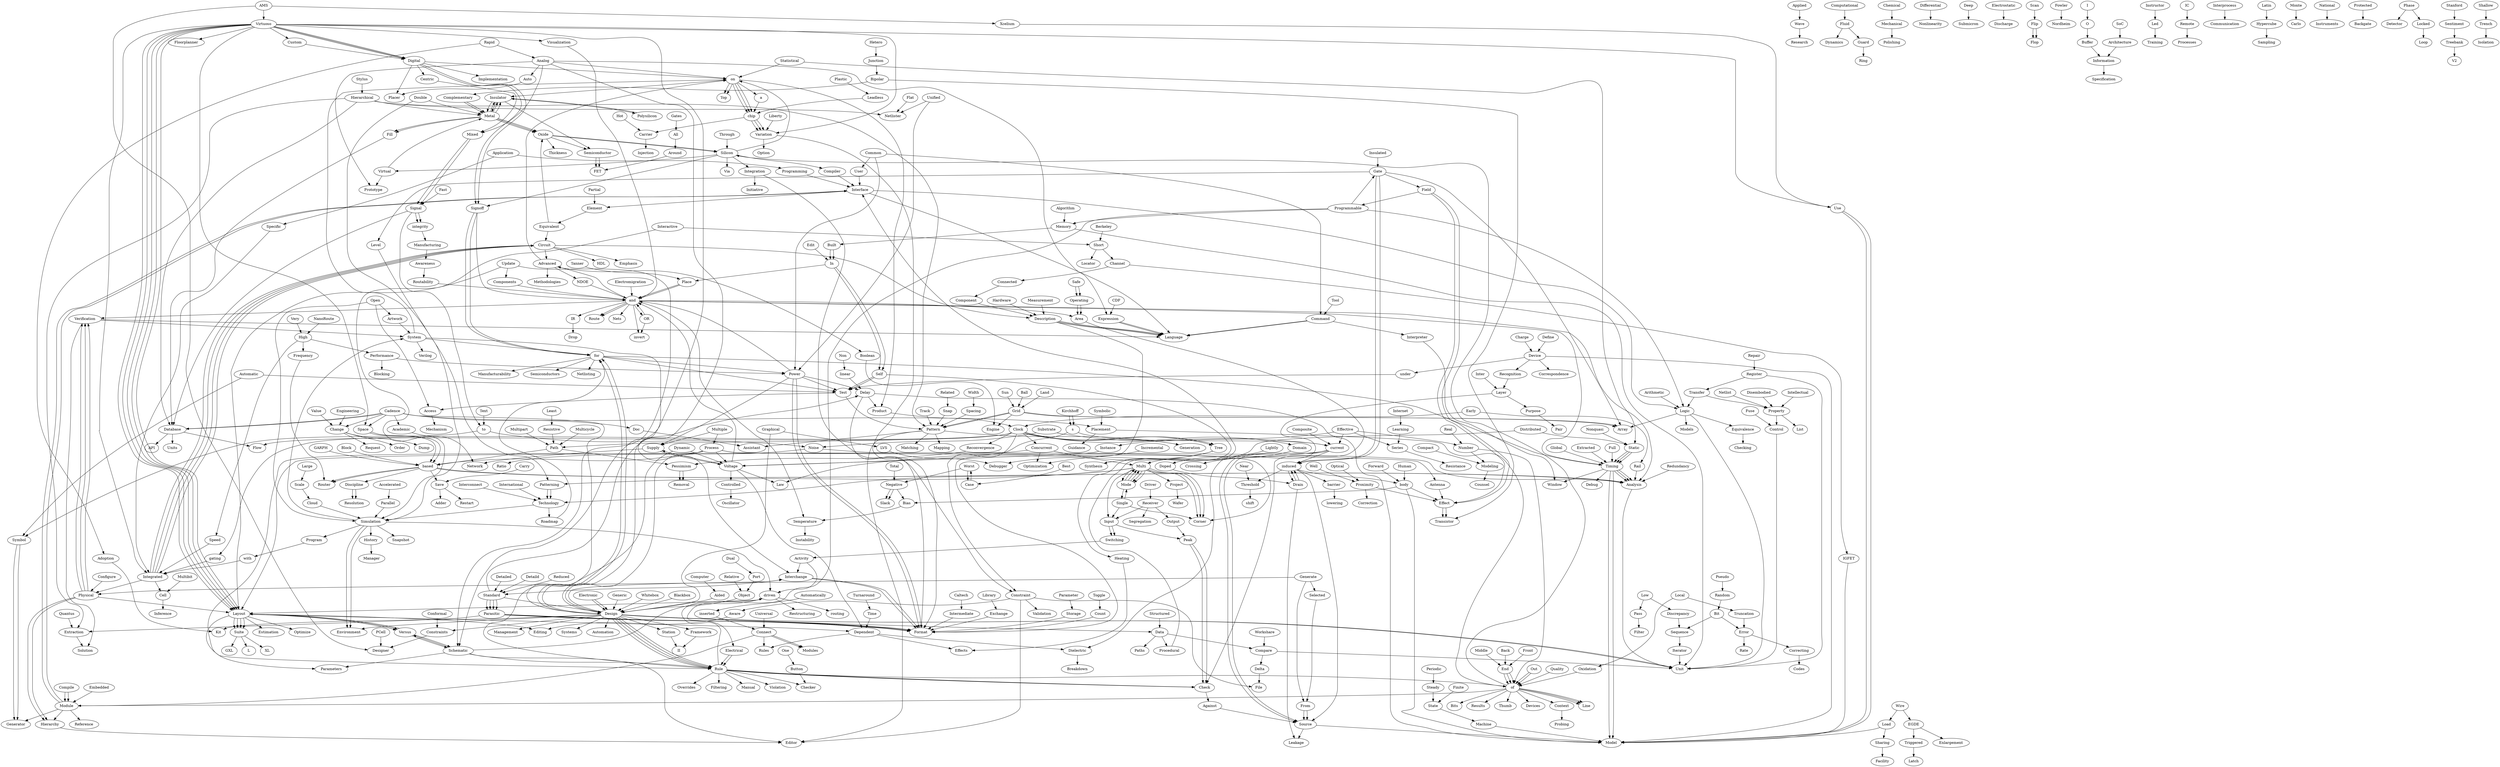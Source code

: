 digraph test {
	ratio="fill";
	ANALOG [label="Analog"];
	AUTO [label="Auto"];
	PLACER [label="Placer"];
	ADVANCED [label="Advanced"];
	BOOLEAN [label="Boolean"];
	ENGINE [label="Engine"];
	ACTIVITY [label="Activity"];
	DRIVEN [label="driven"];
	RESTRUCTURING [label="Restructuring"];
	ON [label="on"];
	CHIP [label="chip"];
	VARIATION [label="Variation"];
	DESIGN [label="Design"];
	ENVIRONMENT [label="Environment"];
	EXPRESSION [label="Expression"];
	LANGUAGE [label="Language"];
	AUTOMATICALLY [label="Automatically"];
	INSERTED [label="inserted"];
	CONNECT [label="Connect"];
	MODULE [label="Module"];
	ALGORITHM [label="Algorithm"];
	MEMORY [label="Memory"];
	UNIT [label="Unit"];
	MIXED [label="Mixed"];
	SIGNAL [label="Signal"];
	AMS [label="AMS"];
	DESIGNER [label="Designer"];
	TOP [label="Top"];
	AND [label="and"];
	OR [label="OR"];
	INVERT [label="invert"];
	ACCELERATED [label="Accelerated"];
	PARALLEL [label="Parallel"];
	SIMULATION [label="Simulation"];
	AUTOMATIC [label="Automatic"];
	TEST [label="Test"];
	PATTERN [label="Pattern"];
	GENERATION [label="Generation"];
	VIRTUOSO [label="Virtuoso"];
	USE [label="Use"];
	MODEL [label="Model"];
	APPLIED [label="Applied"];
	WAVE [label="Wave"];
	RESEARCH [label="Research"];
	XCELIUM [label="Xcelium"];
	APPLICATION [label="Application"];
	PROGRAMMING [label="Programming"];
	INTERFACE [label="Interface"];
	ARITHMETIC [label="Arithmetic"];
	LOGIC [label="Logic"];
	SPECIFIC [label="Specific"];
	INTEGRATED [label="Integrated"];
	CIRCUIT [label="Circuit"];
	SYMBOL [label="Symbol"];
	GENERATOR [label="Generator"];
	BEST [label="Best"];
	CASE [label="Case"];
	WORST [label="Worst"];
	BLOCK [label="Block"];
	BASED [label="based"];
	DISCIPLINE [label="Discipline"];
	RESOLUTION [label="Resolution"];
	BLACKBOX [label="Blackbox"];
	BACK [label="Back"];
	END [label="End"];
	OF [label="of"];
	LINE [label="Line"];
	BIT [label="Bit"];
	ERROR [label="Error"];
	RATE [label="Rate"];
	BALL [label="Ball"];
	GRID [label="Grid"];
	ARRAY [label="Array"];
	BIPOLAR [label="Bipolar"];
	COMPLEMENTARY [label="Complementary"];
	METAL [label="Metal"];
	OXIDE [label="Oxide"];
	SILICON [label="Silicon"];
	BERKELEY [label="Berkeley"];
	SHORT [label="Short"];
	CHANNEL [label="Channel"];
	IGFET [label="IGFET"];
	BUILT [label="Built"];
	IN [label="In"];
	SELF [label="Self"];
	COMPUTER [label="Computer"];
	AIDED [label="Aided"];
	CONSTRAINT [label="Constraint"];
	AWARE [label="Aware"];
	EDITING [label="Editing"];
	CADENCE [label="Cadence"];
	ACADEMIC [label="Academic"];
	NETWORK [label="Network"];
	CHECK [label="Check"];
	AGAINST [label="Against"];
	SOURCE [label="Source"];
	CONNECTED [label="Connected"];
	COMPONENT [label="Component"];
	CONFORMAL [label="Conformal"];
	CONSTRAINTS [label="Constraints"];
	CLOCK [label="Clock"];
	FILE [label="File"];
	COMMON [label="Common"];
	COMMAND [label="Command"];
	CONCURRENT [label="Concurrent"];
	OPTIMIZATION [label="Optimization"];
	CHANGE [label="Change"];
	REQUEST [label="Request"];
	COMPOSITE [label="Composite"];
	CURRENT [label="current"];
	DOC [label="Doc"];
	ASSISTANT [label="Assistant"];
	DOMAIN [label="Domain"];
	CROSSING [label="Crossing"];
	DESCRIPTION [label="Description"];
	FORMAT [label="Format"];
	CHARGE [label="Charge"];
	DEVICE [label="Device"];
	DATABASE [label="Database"];
	API [label="API"];
	SYSTEMS [label="Systems"];
	CALTECH [label="Caltech"];
	INTERMEDIATE [label="Intermediate"];
	CDF [label="CDF"];
	COMPUTATIONAL [label="Computational"];
	FLUID [label="Fluid"];
	DYNAMICS [label="Dynamics"];
	GATING [label="gating"];
	CELL [label="Cell"];
	INTERPRETER [label="Interpreter"];
	WINDOW [label="Window"];
	COMPILE [label="Compile"];
	MULTI [label="Multi"];
	MODE [label="Mode"];
	CORNER [label="Corner"];
	CHEMICAL [label="Chemical"];
	MECHANICAL [label="Mechanical"];
	POLISHING [label="Polishing"];
	POWER [label="Power"];
	LAYOUT [label="Layout"];
	COMPACT [label="Compact"];
	MODELING [label="Modeling"];
	COUNSEL [label="Counsel"];
	PLACEMENT [label="Placement"];
	GUIDANCE [label="Guidance"];
	CONFIGURE [label="Configure"];
	PHYSICAL [label="Physical"];
	HIERARCHY [label="Hierarchy"];
	PATH [label="Path"];
	PESSIMISM [label="Pessimism"];
	REMOVAL [label="Removal"];
	MODULES [label="Modules"];
	RULES [label="Rules"];
	RECONVERGENCE [label="Reconvergence"];
	CARRY [label="Carry"];
	SAVE [label="Save"];
	ADDER [label="Adder"];
	SPACE [label="Space"];
	ROUTER [label="Router"];
	TREE [label="Tree"];
	DEBUGGER [label="Debugger"];
	SYNTHESIS [label="Synthesis"];
	VALIDATION [label="Validation"];
	USER [label="User"];
	UNITS [label="Units"];
	DATA [label="Data"];
	COMPARE [label="Compare"];
	DEFINE [label="Define"];
	CORRESPONDENCE [label="Correspondence"];
	PROCEDURAL [label="Procedural"];
	FRAMEWORK [label="Framework"];
	II [label="II"];
	FOR [label="for"];
	MANUFACTURABILITY [label="Manufacturability"];
	DETAILED [label="Detailed"];
	STANDARD [label="Standard"];
	PARASITIC [label="Parasitic"];
	DRAIN [label="Drain"];
	INDUCED [label="induced"];
	BARRIER [label="barrier"];
	LOWERING [label="lowering"];
	THRESHOLD [label="Threshold"];
	SHIFT [label="shift"];
	DIFFERENTIAL [label="Differential"];
	NONLINEARITY [label="Nonlinearity"];
	DISTRIBUTED [label="Distributed"];
	DOUBLE [label="Double"];
	INSULATOR [label="Insulator"];
	DIGITAL [label="Digital"];
	CENTRIC [label="Centric"];
	DUAL [label="Dual"];
	PORT [label="Port"];
	OBJECT [label="Object"];
	DISEMBODIED [label="Disembodied"];
	PROPERTY [label="Property"];
	LIST [label="List"];
	DRIVER [label="Driver"];
	RECEIVER [label="Receiver"];
	SEGREGATION [label="Segregation"];
	PATTERNING [label="Patterning"];
	TECHNOLOGY [label="Technology"];
	RULE [label="Rule"];
	DYNAMIC [label="Dynamic"];
	FILTERING [label="Filtering"];
	RECOGNITION [label="Recognition"];
	LAYER [label="Layer"];
	MANUAL [label="Manual"];
	VIOLATION [label="Violation"];
	DETAILD [label="Detaild"];
	DEEP [label="Deep"];
	SUBMICRON [label="Submicron"];
	STATIC [label="Static"];
	TIMING [label="Timing"];
	ANALYSIS [label="Analysis"];
	UNDER [label="under"];
	VOLTAGE [label="Voltage"];
	SUPPLY [label="Supply"];
	CORRECTING [label="Correcting"];
	CODES [label="Codes"];
	EARLY [label="Early"];
	FLOW [label="Flow"];
	ENGINEERING [label="Engineering"];
	ORDER [label="Order"];
	EFFECTIVE [label="Effective"];
	ELECTRONIC [label="Electronic"];
	AUTOMATION [label="Automation"];
	INTERCHANGE [label="Interchange"];
	ELECTROMIGRATION [label="Electromigration"];
	EMBEDDED [label="Embedded"];
	EDIT [label="Edit"];
	PLACE [label="Place"];
	INSTANCE [label="Instance"];
	IR [label="IR"];
	DROP [label="Drop"];
	NUMBER [label="Number"];
	BITS [label="Bits"];
	EQUIVALENT [label="Equivalent"];
	THICKNESS [label="Thickness"];
	RAIL [label="Rail"];
	ELECTRICAL [label="Electrical"];
	ELECTROSTATIC [label="Electrostatic"];
	DISCHARGE [label="Discharge"];
	SERIES [label="Series"];
	RESISTANCE [label="Resistance"];
	EGDE [label="EGDE"];
	TRIGGERED [label="Triggered"];
	LATCH [label="Latch"];
	EXTRACTED [label="Extracted"];
	FIELD [label="Field"];
	EFFECT [label="Effect"];
	TRANSISTOR [label="Transistor"];
	FORWARD [label="Forward"];
	BODY [label="body"];
	BIAS [label="Bias"];
	FUSE [label="Fuse"];
	CONTROL [label="Control"];
	FRONT [label="Front"];
	FLIP [label="Flip"];
	FLOP [label="Flop"];
	GUARD [label="Guard"];
	RING [label="Ring"];
	FOWLER [label="Fowler"];
	NORDHEIM [label="Nordheim"];
	FLAT [label="Flat"];
	NETLISTER [label="Netlister"];
	PROGRAMMABLE [label="Programmable"];
	GATE [label="Gate"];
	FAST [label="Fast"];
	FINITE [label="Finite"];
	STATE [label="State"];
	MACHINE [label="Machine"];
	FULL [label="Full"];
	GARPH [label="GARPH"];
	GENERIC [label="Generic"];
	MANAGEMENT [label="Management"];
	GRAPHICAL [label="Graphical"];
	STATION [label="Station"];
	GENERATE [label="Generate"];
	FROM [label="From"];
	GATES [label="Gates"];
	ALL [label="All"];
	AROUND [label="Around"];
	FET [label="FET"];
	LEAKAGE [label="Leakage"];
	LVS [label="LVS"];
	LEVEL [label="Level"];
	EDITOR [label="Editor"];
	MAPPING [label="Mapping"];
	SELECTED [label="Selected"];
	GLOBAL [label="Global"];
	DEBUG [label="Debug"];
	HETERO [label="Hetero"];
	JUNCTION [label="Junction"];
	HUMAN [label="Human"];
	HOT [label="Hot"];
	CARRIER [label="Carrier"];
	INJECTION [label="Injection"];
	HARDWARE [label="Hardware"];
	HIERARCHICAL [label="Hierarchical"];
	FILL [label="Fill"];
	HIGH [label="High"];
	PERFORMANCE [label="Performance"];
	BLOCKING [label="Blocking"];
	EXTRACTION [label="Extraction"];
	MATCHING [label="Matching"];
	I [label="I"];
	O [label="O"];
	BUFFER [label="Buffer"];
	INFORMATION [label="Information"];
	SPECIFICATION [label="Specification"];
	NODE [label="Node"];
	METHODOLOGIES [label="Methodologies"];
	NDOE [label="NDOE"];
	INTERNET [label="Internet"];
	LEARNING [label="Learning"];
	INSTRUCTOR [label="Instructor"];
	LED [label="Led"];
	TRAINING [label="Training"];
	INTEGRATION [label="Integration"];
	INTERCONNECT [label="Interconnect"];
	IC [label="IC"];
	REMOTE [label="Remote"];
	PROCESSES [label="Processes"];
	INTERNATIONAL [label="International"];
	ROADMAP [label="Roadmap"];
	SEMICONDUCTORS [label="Semiconductors"];
	ELEMENT [label="Element"];
	INSULATED [label="Insulated"];
	INTER [label="Inter"];
	DIELECTRIC [label="Dielectric"];
	MODELS [label="Models"];
	INTERPROCESS [label="Interprocess"];
	COMMUNICATION [label="Communication"];
	INCREMENTAL [label="Incremental"];
	INTERACTIVE [label="Interactive"];
	INTELLECTUAL [label="Intellectual"];
	LOCATOR [label="Locator"];
	KIRCHHOFF [label="Kirchhoff"];
	S [label="s"];
	LAW [label="Law"];
	LIGHTLY [label="Lightly"];
	DOPED [label="Doped"];
	DEPENDENT [label="Dependent"];
	EFFECTS [label="Effects"];
	LOW [label="Low"];
	DISCREPANCY [label="Discrepancy"];
	SEQUENCE [label="Sequence"];
	EQUIVALENCE [label="Equivalence"];
	CHECKING [label="Checking"];
	LIBRARY [label="Library"];
	EXCHANGE [label="Exchange"];
	LAND [label="Land"];
	LATIN [label="Latin"];
	HYPERCUBE [label="Hypercube"];
	SAMPLING [label="Sampling"];
	LOCAL [label="Local"];
	OXIDATION [label="Oxidation"];
	PASS [label="Pass"];
	FILTER [label="Filter"];
	PURPOSE [label="Purpose"];
	PAIR [label="Pair"];
	LEAST [label="Least"];
	RESISTIVE [label="Resistive"];
	LARGE [label="Large"];
	SCALE [label="Scale"];
	CLOUD [label="Cloud"];
	LOAD [label="Load"];
	SHARING [label="Sharing"];
	FACILITY [label="Facility"];
	TRUNCATION [label="Truncation"];
	LIBERTY [label="Liberty"];
	VERSUS [label="Versus"];
	SCHEMATIC [label="Schematic"];
	MULTIBIT [label="Multibit"];
	INFERENCE [label="Inference"];
	MONTE [label="Monte"];
	CARLO [label="Carlo"];
	MULTICYCLE [label="Multicycle"];
	INPUT [label="Input"];
	SWITCHING [label="Switching"];
	SEMICONDUCTOR [label="Semiconductor"];
	MEASUREMENT [label="Measurement"];
	MIDDLE [label="Middle"];
	MULTIPLE [label="Multiple"];
	PROCESS [label="Process"];
	MULTIPART [label="Multipart"];
	PROJECT [label="Project"];
	WAFER [label="Wafer"];
	NANOROUTE [label="NanoRoute"];
	FREQUENCY [label="Frequency"];
	NATIONAL [label="National"];
	INSTRUMENTS [label="Instruments"];
	NEGATIVE [label="Negative"];
	TEMPERATURE [label="Temperature"];
	INSTABILITY [label="Instability"];
	NETLIST [label="Netlist"];
	NON [label="Non"];
	LINEAR [label="linear"];
	DELAY [label="Delay"];
	NONQUASI [label="Nonquasi"];
	NEAR [label="Near"];
	OPEN [label="Open"];
	ACCESS [label="Access"];
	ARTWORK [label="Artwork"];
	SYSTEM [label="System"];
	ONE [label="One"];
	BUTTON [label="Button"];
	CHECKER [label="Checker"];
	OUT [label="Out"];
	REFERENCE [label="Reference"];
	CONTEXT [label="Context"];
	PROBING [label="Probing"];
	OPTICAL [label="Optical"];
	PROXIMITY [label="Proximity"];
	CORRECTION [label="Correction"];
	PRODUCT [label="Product"];
	NETLISTING [label="Netlisting"];
	ANTENNA [label="Antenna"];
	PROTECTED [label="Protected"];
	BACKGATE [label="Backgate"];
	KIT [label="Kit"];
	POLYSILICON [label="Polysilicon"];
	ESTIMATION [label="Estimation"];
	AREA [label="Area"];
	ROUTE [label="Route"];
	OVERRIDES [label="Overrides"];
	PSEUDO [label="Pseudo"];
	RANDOM [label="Random"];
	RESTART [label="Restart"];
	PCELL [label="PCell"];
	PHASE [label="Phase"];
	DETECTOR [label="Detector"];
	PARTIAL [label="Partial"];
	PLASTIC [label="Plastic"];
	LEADLESS [label="Leadless"];
	LOCKED [label="Locked"];
	LOOP [label="Loop"];
	PARAMETER [label="Parameter"];
	STORAGE [label="Storage"];
	PERIODIC [label="Periodic"];
	STEADY [label="Steady"];
	MECHANISM [label="Mechanism"];
	VERIFICATION [label="Verification"];
	SOLUTION [label="Solution"];
	QUALITY [label="Quality"];
	RESULTS [label="Results"];
	QUANTUS [label="Quantus"];
	RAPID [label="Rapid"];
	ADOPTION [label="Adoption"];
	PROTOTYPE [label="Prototype"];
	REDUNDANCY [label="Redundancy"];
	PEAK [label="Peak"];
	REAL [label="Real"];
	RELATIVE [label="Relative"];
	OUTPUT [label="Output"];
	RELATED [label="Related"];
	SNAP [label="Snap"];
	REDUCED [label="Reduced"];
	REGISTER [label="Register"];
	TRANSFER [label="Transfer"];
	THUMB [label="Thumb"];
	REPAIR [label="Repair"];
	SOC [label="SoC"];
	ARCHITECTURE [label="Architecture"];
	SUBSTRATE [label="Substrate"];
	STRUCTURED [label="Structured"];
	PATHS [label="Paths"];
	ROUTING [label="routing"];
	SCAN [label="Scan"];
	SUN [label="Sun"];
	STYLUS [label="Stylus"];
	HEATING [label="Heating"];
	HISTORY [label="History"];
	MANAGER [label="Manager"];
	INTEGRITY [label="integrity"];
	INITIATIVE [label="Initiative"];
	ITERATOR [label="Iterator"];
	SINGLE [label="Single"];
	COMPILER [label="Compiler"];
	MANUFACTURING [label="Manufacturing"];
	AWARENESS [label="Awareness"];
	ROUTABILITY [label="Routability"];
	NOISE [label="Noise"];
	TO [label="to"];
	RATIO [label="Ratio"];
	SAFE [label="Safe"];
	OPERATING [label="Operating"];
	A [label="a"];
	STATISTICAL [label="Statistical"];
	SYMBOLIC [label="Symbolic"];
	DEVICES [label="Devices"];
	PROGRAM [label="Program"];
	WITH [label="with"];
	EMPHASIS [label="Emphasis"];
	SNAPSHOT [label="Snapshot"];
	STANFORD [label="Stanford"];
	SENTIMENT [label="Sentiment"];
	TREEBANK [label="Treebank"];
	V2 [label="V2"];
	SIGNOFF [label="Signoff"];
	SHALLOW [label="Shallow"];
	TRENCH [label="Trench"];
	ISOLATION [label="Isolation"];
	VERILOG [label="Verilog"];
	VIRTUAL [label="Virtual"];
	TANNER [label="Tanner"];
	TURNAROUND [label="Turnaround"];
	TIME [label="Time"];
	TOGGLE [label="Toggle"];
	COUNT [label="Count"];
	TOOL [label="Tool"];
	BREAKDOWN [label="Breakdown"];
	TOTAL [label="Total"];
	SLACK [label="Slack"];
	TRACK [label="Track"];
	TEXT [label="Text"];
	THROUGH [label="Through"];
	VIA [label="Via"];
	UNIVERSAL [label="Universal"];
	UPDATE [label="Update"];
	COMPONENTS [label="Components"];
	NETS [label="Nets"];
	PARAMETERS [label="Parameters"];
	UNIFIED [label="Unified"];
	VALUE [label="Value"];
	DUMP [label="Dump"];
	CONTROLLED [label="Controlled"];
	OSCILLATOR [label="Oscillator"];
	CUSTOM [label="Custom"];
	IMPLEMENTATION [label="Implementation"];
	FLOORPLANNER [label="Floorplanner"];
	VERY [label="Very"];
	SPEED [label="Speed"];
	HDL [label="HDL"];
	VISUALIZATION [label="Visualization"];
	OPTIMIZE [label="Optimize"];
	SUITE [label="Suite"];
	GXL [label="GXL"];
	L [label="L"];
	XL [label="XL"];
	OPTION [label="Option"];
	WORKSHARE [label="Workshare"];
	DELTA [label="Delta"];
	WHITEBOX [label="Whitebox"];
	WIRE [label="Wire"];
	ENLARGEMENT [label="Enlargement"];
	WELL [label="Well"];
	WIDTH [label="Width"];
	SPACING [label="Spacing"];
	A -> CHIP;
	ACADEMIC -> NETWORK;
	ACCELERATED -> PARALLEL;
	ACCESS -> MECHANISM;
	ACTIVITY -> DRIVEN;
	ACTIVITY -> INTERCHANGE;
	ADOPTION -> KIT;
	ADVANCED -> BOOLEAN;
	ADVANCED -> METHODOLOGIES;
	ADVANCED -> NDOE;
	ADVANCED -> ON;
	AGAINST -> SOURCE;
	AIDED -> DESIGN;
	ALGORITHM -> MEMORY;
	ALL -> AROUND;
	AMS -> DESIGNER;
	AMS -> VIRTUOSO;
	AMS -> XCELIUM;
	ANALOG -> AUTO;
	ANALOG -> DESIGN;
	ANALOG -> EXPRESSION;
	ANALOG -> MIXED;
	ANALOG -> ON;
	ANALOG -> PROTOTYPE;
	ANALYSIS -> UNIT;
	AND -> ADVANCED;
	AND -> ANALYSIS;
	AND -> AREA;
	AND -> INVERT;
	AND -> IR;
	AND -> NETS;
	AND -> OR;
	AND -> ROUTE;
	AND -> ROUTE;
	AND -> TEMPERATURE;
	AND -> TIMING;
	AND -> VERIFICATION;
	ANTENNA -> EFFECT;
	APPLICATION -> PROGRAMMING;
	APPLICATION -> SPECIFIC;
	APPLIED -> WAVE;
	ARCHITECTURE -> INFORMATION;
	AREA -> CHECK;
	ARITHMETIC -> LOGIC;
	AROUND -> FET;
	ARTWORK -> SYSTEM;
	AUTO -> PLACER;
	AUTOMATIC -> SYMBOL;
	AUTOMATIC -> TEST;
	AUTOMATICALLY -> INSERTED;
	AWARE -> EDITING;
	AWARENESS -> ROUTABILITY;
	BACK -> END;
	BALL -> GRID;
	BARRIER -> LOWERING;
	BASED -> ANALYSIS;
	BASED -> ANALYSIS;
	BASED -> DISCIPLINE;
	BASED -> ROUTER;
	BASED -> ROUTER;
	BASED -> SAVE;
	BERKELEY -> SHORT;
	BEST -> CASE;
	BIAS -> TEMPERATURE;
	BIPOLAR -> COMPLEMENTARY;
	BIPOLAR -> TRANSISTOR;
	BIT -> ERROR;
	BIT -> SEQUENCE;
	BLACKBOX -> DESIGN;
	BLOCK -> BASED;
	BODY -> BIAS;
	BODY -> EFFECT;
	BODY -> MODEL;
	BOOLEAN -> ENGINE;
	BUFFER -> INFORMATION;
	BUILT -> IN;
	BUILT -> IN;
	BUTTON -> CHECKER;
	CADENCE -> ACADEMIC;
	CADENCE -> CHANGE;
	CADENCE -> DATABASE;
	CADENCE -> DATABASE;
	CADENCE -> DESIGN;
	CADENCE -> DOC;
	CADENCE -> PLACEMENT;
	CADENCE -> SPACE;
	CALTECH -> INTERMEDIATE;
	CARRIER -> INJECTION;
	CARRY -> SAVE;
	CASE -> WORST;
	CDF -> EXPRESSION;
	CELL -> INFERENCE;
	CENTRIC -> MIXED;
	CHANGE -> DUMP;
	CHANGE -> ORDER;
	CHANGE -> REQUEST;
	CHANNEL -> CONNECTED;
	CHANNEL -> IGFET;
	CHARGE -> DEVICE;
	CHECK -> AGAINST;
	CHEMICAL -> MECHANICAL;
	CHIP -> CARRIER;
	CHIP -> VARIATION;
	CHIP -> VARIATION;
	CHIP -> VARIATION;
	CIRCUIT -> ADVANCED;
	CIRCUIT -> DESCRIPTION;
	CIRCUIT -> EMPHASIS;
	CIRCUIT -> HDL;
	CLOCK -> CONCURRENT;
	CLOCK -> CONSTRAINT;
	CLOCK -> DOMAIN;
	CLOCK -> FLOW;
	CLOCK -> GATING;
	CLOCK -> GENERATION;
	CLOCK -> PATH;
	CLOCK -> RECONVERGENCE;
	CLOCK -> TREE;
	CLOCK -> TREE;
	CLOUD -> SIMULATION;
	COMMAND -> INTERPRETER;
	COMMAND -> LANGUAGE;
	COMMAND -> LANGUAGE;
	COMMON -> COMMAND;
	COMMON -> POWER;
	COMMON -> USER;
	COMPACT -> MODELING;
	COMPARE -> DELTA;
	COMPARE -> UNIT;
	COMPILE -> MODULE;
	COMPILE -> MODULE;
	COMPILER -> INTERFACE;
	COMPLEMENTARY -> METAL;
	COMPLEMENTARY -> METAL;
	COMPONENT -> DESCRIPTION;
	COMPONENTS -> AND;
	COMPOSITE -> CURRENT;
	COMPUTATIONAL -> FLUID;
	COMPUTER -> AIDED;
	CONCURRENT -> LAYOUT;
	CONCURRENT -> MULTI;
	CONCURRENT -> OPTIMIZATION;
	CONFIGURE -> PHYSICAL;
	CONFORMAL -> CONSTRAINTS;
	CONNECT -> MODULE;
	CONNECT -> MODULES;
	CONNECT -> MODULES;
	CONNECT -> RULES;
	CONNECTED -> COMPONENT;
	CONSTRAINT -> AWARE;
	CONSTRAINT -> EDITOR;
	CONSTRAINT -> FILE;
	CONSTRAINT -> VALIDATION;
	CONSTRAINTS -> DESIGNER;
	CONTEXT -> PROBING;
	CONTROL -> UNIT;
	CONTROLLED -> OSCILLATOR;
	CORRECTING -> CODES;
	COUNT -> FORMAT;
	CURRENT -> INDUCED;
	CURRENT -> LAW;
	CURRENT -> SOURCE;
	CURRENT -> SOURCE;
	CUSTOM -> DIGITAL;
	DATA -> COMPARE;
	DATA -> PATHS;
	DATA -> PROCEDURAL;
	DATABASE -> API;
	DATABASE -> FLOW;
	DATABASE -> UNITS;
	DEEP -> SUBMICRON;
	DEFINE -> DEVICE;
	DELAY -> FORMAT;
	DELAY -> MODEL;
	DELAY -> PRODUCT;
	DELTA -> FILE;
	DEPENDENT -> DIELECTRIC;
	DEPENDENT -> EFFECTS;
	DEPENDENT -> RULES;
	DESCRIPTION -> FORMAT;
	DESCRIPTION -> LANGUAGE;
	DESCRIPTION -> LANGUAGE;
	DESCRIPTION -> LANGUAGE;
	DESIGN -> AUTOMATION;
	DESIGN -> CONSTRAINTS;
	DESIGN -> DATA;
	DESIGN -> ENVIRONMENT;
	DESIGN -> FOR;
	DESIGN -> FOR;
	DESIGN -> FRAMEWORK;
	DESIGN -> INTERCHANGE;
	DESIGN -> KIT;
	DESIGN -> MANAGEMENT;
	DESIGN -> RULE;
	DESIGN -> RULE;
	DESIGN -> RULE;
	DESIGN -> RULE;
	DESIGN -> STATION;
	DESIGN -> SYSTEMS;
	DESIGN -> UNIT;
	DESIGN -> UNIT;
	DETAILD -> STANDARD;
	DETAILED -> STANDARD;
	DEVICE -> CORRESPONDENCE;
	DEVICE -> MODEL;
	DEVICE -> RECOGNITION;
	DEVICE -> UNDER;
	DIELECTRIC -> BREAKDOWN;
	DIFFERENTIAL -> NONLINEARITY;
	DIGITAL -> CENTRIC;
	DIGITAL -> IMPLEMENTATION;
	DIGITAL -> ON;
	DIGITAL -> PLACER;
	DIGITAL -> SIGNOFF;
	DIGITAL -> SIGNOFF;
	DISCIPLINE -> RESOLUTION;
	DISCIPLINE -> RESOLUTION;
	DISCREPANCY -> SEQUENCE;
	DISEMBODIED -> PROPERTY;
	DISTRIBUTED -> MULTI;
	DISTRIBUTED -> STATIC;
	DOC -> ASSISTANT;
	DOMAIN -> CROSSING;
	DOPED -> DRAIN;
	DOUBLE -> METAL;
	DOUBLE -> PATTERNING;
	DRAIN -> INDUCED;
	DRAIN -> INDUCED;
	DRAIN -> LEAKAGE;
	DRIVEN -> LAYOUT;
	DRIVEN -> RESTRUCTURING;
	DRIVEN -> ROUTING;
	DRIVER -> RECEIVER;
	DUAL -> PORT;
	DYNAMIC -> RULE;
	DYNAMIC -> VOLTAGE;
	EARLY -> CLOCK;
	EARLY -> RAIL;
	EDIT -> IN;
	EFFECT -> TRANSISTOR;
	EFFECT -> TRANSISTOR;
	EFFECTIVE -> CURRENT;
	EFFECTIVE -> INSTANCE;
	EFFECTIVE -> NUMBER;
	EFFECTIVE -> SERIES;
	EGDE -> ENLARGEMENT;
	EGDE -> TRIGGERED;
	ELECTRICAL -> RULE;
	ELECTRICAL -> RULE;
	ELECTROMIGRATION -> AND;
	ELECTRONIC -> DESIGN;
	ELECTRONIC -> DESIGN;
	ELECTROSTATIC -> DISCHARGE;
	ELEMENT -> EQUIVALENT;
	EMBEDDED -> MODULE;
	END -> OF;
	END -> OF;
	END -> OF;
	ENGINEERING -> CHANGE;
	EQUIVALENCE -> CHECKING;
	EQUIVALENT -> CIRCUIT;
	EQUIVALENT -> OXIDE;
	ERROR -> CORRECTING;
	ERROR -> RATE;
	EXCHANGE -> FORMAT;
	EXPRESSION -> LANGUAGE;
	EXPRESSION -> LANGUAGE;
	EXTRACTED -> TIMING;
	EXTRACTION -> SOLUTION;
	FAST -> SIGNAL;
	FIELD -> EFFECT;
	FIELD -> EFFECT;
	FIELD -> PROGRAMMABLE;
	FILL -> DATABASE;
	FINITE -> STATE;
	FLAT -> NETLISTER;
	FLIP -> FLOP;
	FLIP -> FLOP;
	FLUID -> DYNAMICS;
	FLUID -> GUARD;
	FOR -> MANUFACTURABILITY;
	FOR -> NETLISTING;
	FOR -> POWER;
	FOR -> SEMICONDUCTORS;
	FOR -> TEST;
	FOR -> TIMING;
	FORWARD -> BODY;
	FOWLER -> NORDHEIM;
	FRAMEWORK -> II;
	FREQUENCY -> ROUTER;
	FROM -> SOURCE;
	FROM -> SOURCE;
	FRONT -> END;
	FULL -> TIMING;
	FUSE -> CONTROL;
	GARPH -> BASED;
	GATE -> ARRAY;
	GATE -> FIELD;
	GATE -> INDUCED;
	GATE -> INDUCED;
	GATE -> LEVEL;
	GATES -> ALL;
	GATING -> INTEGRATED;
	GENERATE -> FROM;
	GENERATE -> PHYSICAL;
	GENERATE -> SELECTED;
	GENERIC -> DESIGN;
	GLOBAL -> TIMING;
	GRAPHICAL -> DESIGN;
	GRAPHICAL -> LVS;
	GRID -> ARRAY;
	GRID -> ARRAY;
	GRID -> ENGINE;
	GRID -> PATTERN;
	GRID -> PATTERN;
	GUARD -> RING;
	HARDWARE -> DESCRIPTION;
	HEATING -> EFFECTS;
	HETERO -> JUNCTION;
	HIERARCHICAL -> DATABASE;
	HIERARCHICAL -> EXTRACTION;
	HIERARCHICAL -> METAL;
	HIERARCHICAL -> NETLISTER;
	HIERARCHICAL -> PATTERN;
	HIERARCHY -> EDITOR;
	HIGH -> FREQUENCY;
	HIGH -> PERFORMANCE;
	HIGH -> SPEED;
	HISTORY -> MANAGER;
	HOT -> CARRIER;
	HUMAN -> BODY;
	HYPERCUBE -> SAMPLING;
	I -> O;
	IC -> REMOTE;
	IGFET -> MODEL;
	IN -> PLACE;
	IN -> SELF;
	IN -> SELF;
	INCREMENTAL -> OPTIMIZATION;
	INDUCED -> BARRIER;
	INDUCED -> BODY;
	INDUCED -> DRAIN;
	INDUCED -> SOURCE;
	INDUCED -> THRESHOLD;
	INFORMATION -> SPECIFICATION;
	INPUT -> PEAK;
	INPUT -> SWITCHING;
	INPUT -> SWITCHING;
	INSERTED -> CONNECT;
	INSTANCE -> VOLTAGE;
	INSTRUCTOR -> LED;
	INSULATED -> GATE;
	INSULATOR -> METAL;
	INSULATOR -> METAL;
	INSULATOR -> POLYSILICON;
	INSULATOR -> SEMICONDUCTOR;
	INTEGRATED -> CELL;
	INTEGRATED -> CIRCUIT;
	INTEGRATED -> CIRCUIT;
	INTEGRATED -> CIRCUIT;
	INTEGRATED -> CIRCUIT;
	INTEGRATED -> PHYSICAL;
	INTEGRATION -> CONSTRAINT;
	INTEGRATION -> INITIATIVE;
	INTEGRITY -> MANUFACTURING;
	INTELLECTUAL -> PROPERTY;
	INTER -> LAYER;
	INTERACTIVE -> SHORT;
	INTERACTIVE -> SIMULATION;
	INTERCHANGE -> FORMAT;
	INTERCHANGE -> FORMAT;
	INTERCHANGE -> STANDARD;
	INTERCONNECT -> TECHNOLOGY;
	INTERFACE -> ELEMENT;
	INTERFACE -> LANGUAGE;
	INTERFACE -> LOGIC;
	INTERMEDIATE -> FORMAT;
	INTERNATIONAL -> TECHNOLOGY;
	INTERNET -> LEARNING;
	INTERPRETER -> WINDOW;
	INTERPROCESS -> COMMUNICATION;
	IR -> DROP;
	ITERATOR -> UNIT;
	JUNCTION -> BIPOLAR;
	KIRCHHOFF -> S;
	KIRCHHOFF -> S;
	LAND -> GRID;
	LARGE -> SCALE;
	LATIN -> HYPERCUBE;
	LAYER -> DIELECTRIC;
	LAYER -> PURPOSE;
	LAYOUT -> DEPENDENT;
	LAYOUT -> EDITING;
	LAYOUT -> ESTIMATION;
	LAYOUT -> OPTIMIZE;
	LAYOUT -> PARAMETERS;
	LAYOUT -> SUITE;
	LAYOUT -> SUITE;
	LAYOUT -> SUITE;
	LAYOUT -> SUITE;
	LAYOUT -> VERSUS;
	LAYOUT -> VERSUS;
	LEADLESS -> CHIP;
	LEARNING -> SERIES;
	LEAST -> RESISTIVE;
	LED -> TRAINING;
	LEVEL -> SIMULATION;
	LIBERTY -> VARIATION;
	LIBRARY -> EXCHANGE;
	LIGHTLY -> DOPED;
	LINEAR -> DELAY;
	LOAD -> MODEL;
	LOAD -> SHARING;
	LOCAL -> OXIDATION;
	LOCAL -> TRUNCATION;
	LOCKED -> LOOP;
	LOGIC -> ARRAY;
	LOGIC -> EQUIVALENCE;
	LOGIC -> MODELS;
	LOGIC -> UNIT;
	LOW -> DISCREPANCY;
	LOW -> PASS;
	LVS -> DEBUGGER;
	MACHINE -> MODEL;
	MANUFACTURING -> AWARENESS;
	MEASUREMENT -> DESCRIPTION;
	MECHANICAL -> POLISHING;
	MEMORY -> BUILT;
	MEMORY -> UNIT;
	METAL -> FILL;
	METAL -> FILL;
	METAL -> INSULATOR;
	METAL -> INSULATOR;
	METAL -> INSULATOR;
	METAL -> OXIDE;
	METAL -> OXIDE;
	METAL -> OXIDE;
	MIDDLE -> END;
	MIXED -> SIGNAL;
	MIXED -> SIGNAL;
	MODE -> MULTI;
	MODE -> MULTI;
	MODE -> MULTI;
	MODE -> SINGLE;
	MODELING -> COUNSEL;
	MODULE -> GENERATOR;
	MODULE -> HIERARCHY;
	MODULE -> INTERFACE;
	MODULE -> INTERFACE;
	MODULE -> REFERENCE;
	MONTE -> CARLO;
	MULTI -> CORNER;
	MULTI -> CORNER;
	MULTI -> CORNER;
	MULTI -> INPUT;
	MULTI -> MODE;
	MULTI -> MODE;
	MULTI -> MODE;
	MULTI -> PATTERNING;
	MULTI -> PROJECT;
	MULTI -> TECHNOLOGY;
	MULTIBIT -> CELL;
	MULTICYCLE -> PATH;
	MULTIPART -> PATH;
	MULTIPLE -> PROCESS;
	MULTIPLE -> SUPPLY;
	NANOROUTE -> HIGH;
	NATIONAL -> INSTRUMENTS;
	NDOE -> AND;
	NEAR -> THRESHOLD;
	NEGATIVE -> BIAS;
	NEGATIVE -> SLACK;
	NEGATIVE -> SLACK;
	NETLIST -> PROPERTY;
	NOISE -> ANALYSIS;
	NOISE -> RATIO;
	NON -> LINEAR;
	NONQUASI -> STATIC;
	NUMBER -> MODELING;
	NUMBER -> OF;
	O -> BUFFER;
	OBJECT -> DESIGN;
	OF -> BITS;
	OF -> CONTEXT;
	OF -> DEVICES;
	OF -> LINE;
	OF -> LINE;
	OF -> LINE;
	OF -> MODULE;
	OF -> RESULTS;
	OF -> SILICON;
	OF -> THUMB;
	ON -> A;
	ON -> CHIP;
	ON -> CHIP;
	ON -> CHIP;
	ON -> INSULATOR;
	ON -> PRODUCT;
	ON -> TOP;
	ON -> TOP;
	ONE -> BUTTON;
	OPEN -> ACCESS;
	OPEN -> ARTWORK;
	OPEN -> SIMULATION;
	OPERATING -> AREA;
	OPERATING -> AREA;
	OPTICAL -> PROXIMITY;
	OR -> AND;
	OR -> INVERT;
	OUT -> OF;
	OUT -> OF;
	OUTPUT -> PEAK;
	OXIDATION -> OF;
	OXIDE -> SEMICONDUCTOR;
	OXIDE -> SILICON;
	OXIDE -> SILICON;
	OXIDE -> THICKNESS;
	PARALLEL -> SIMULATION;
	PARAMETER -> STORAGE;
	PARASITIC -> EXTRACTION;
	PARASITIC -> FORMAT;
	PARASITIC -> FORMAT;
	PARASITIC -> FORMAT;
	PARASITIC -> FORMAT;
	PARTIAL -> ELEMENT;
	PASS -> FILTER;
	PATH -> BASED;
	PATH -> PESSIMISM;
	PATTERN -> ASSISTANT;
	PATTERN -> EDITOR;
	PATTERN -> GENERATION;
	PATTERN -> MAPPING;
	PATTERN -> MATCHING;
	PATTERNING -> TECHNOLOGY;
	PATTERNING -> TECHNOLOGY;
	PCELL -> DESIGNER;
	PEAK -> CHECK;
	PEAK -> CHECK;
	PERFORMANCE -> BLOCKING;
	PERFORMANCE -> POWER;
	PERIODIC -> STEADY;
	PESSIMISM -> REMOVAL;
	PESSIMISM -> REMOVAL;
	PHASE -> DETECTOR;
	PHASE -> LOCKED;
	PHYSICAL -> HIERARCHY;
	PHYSICAL -> HIERARCHY;
	PHYSICAL -> LAYOUT;
	PHYSICAL -> VERIFICATION;
	PHYSICAL -> VERIFICATION;
	PHYSICAL -> VERIFICATION;
	PLACE -> AND;
	PLACE -> AND;
	PLACEMENT -> GUIDANCE;
	PLACEMENT -> OF;
	PLASTIC -> LEADLESS;
	POLYSILICON -> INSULATOR;
	PORT -> OBJECT;
	POWER -> AND;
	POWER -> DELAY;
	POWER -> FORMAT;
	POWER -> FORMAT;
	POWER -> SUPPLY;
	POWER -> TEST;
	PROCEDURAL -> INTERFACE;
	PROCESS -> ANTENNA;
	PROCESS -> BASED;
	PROCESS -> CORNER;
	PROCESS -> DESIGN;
	PROCESS -> RULE;
	PROCESS -> VOLTAGE;
	PRODUCT -> CLOCK;
	PROGRAM -> WITH;
	PROGRAMMABLE -> ELECTRICAL;
	PROGRAMMABLE -> GATE;
	PROGRAMMABLE -> LOGIC;
	PROGRAMMABLE -> MEMORY;
	PROGRAMMING -> INTERFACE;
	PROJECT -> WAFER;
	PROPERTY -> CONTROL;
	PROPERTY -> LIST;
	PROTECTED -> BACKGATE;
	PROXIMITY -> CORRECTION;
	PROXIMITY -> EFFECT;
	PSEUDO -> RANDOM;
	PURPOSE -> PAIR;
	QUALITY -> OF;
	QUANTUS -> EXTRACTION;
	RAIL -> ANALYSIS;
	RANDOM -> BIT;
	RAPID -> ADOPTION;
	RAPID -> ANALOG;
	REAL -> NUMBER;
	RECEIVER -> INPUT;
	RECEIVER -> OUTPUT;
	RECEIVER -> SEGREGATION;
	RECOGNITION -> LAYER;
	RECONVERGENCE -> PESSIMISM;
	REDUCED -> STANDARD;
	REDUNDANCY -> ANALYSIS;
	REGISTER -> TRANSFER;
	REGISTER -> UNIT;
	RELATED -> SNAP;
	RELATIVE -> OBJECT;
	REMOTE -> PROCESSES;
	REPAIR -> REGISTER;
	RESISTIVE -> PATH;
	ROADMAP -> FOR;
	ROUTABILITY -> AND;
	RULE -> CHECK;
	RULE -> CHECK;
	RULE -> CHECK;
	RULE -> CHECKER;
	RULE -> DRIVEN;
	RULE -> FILTERING;
	RULE -> MANUAL;
	RULE -> OF;
	RULE -> OVERRIDES;
	RULE -> VIOLATION;
	S -> CURRENT;
	S -> VOLTAGE;
	SAFE -> OPERATING;
	SAFE -> OPERATING;
	SAVE -> ADDER;
	SAVE -> RESTART;
	SCALE -> CLOUD;
	SCAN -> FLIP;
	SCHEMATIC -> DRIVEN;
	SCHEMATIC -> EDITOR;
	SCHEMATIC -> PARAMETERS;
	SCHEMATIC -> RULE;
	SCHEMATIC -> VERSUS;
	SELECTED -> FROM;
	SELF -> HEATING;
	SELF -> TEST;
	SELF -> TEST;
	SEMICONDUCTOR -> FET;
	SEMICONDUCTOR -> FET;
	SENTIMENT -> TREEBANK;
	SEQUENCE -> ITERATOR;
	SERIES -> RESISTANCE;
	SHALLOW -> TRENCH;
	SHARING -> FACILITY;
	SHORT -> CHANNEL;
	SHORT -> LOCATOR;
	SIGNAL -> DATABASE;
	SIGNAL -> INTEGRITY;
	SIGNAL -> INTEGRITY;
	SIGNAL -> TO;
	SIGNOFF -> AND;
	SIGNOFF -> FOR;
	SIGNOFF -> FOR;
	SILICON -> COMPILER;
	SILICON -> INTEGRATION;
	SILICON -> ON;
	SILICON -> SIGNOFF;
	SILICON -> VIA;
	SILICON -> VIRTUAL;
	SIMULATION -> DRIVEN;
	SIMULATION -> ENVIRONMENT;
	SIMULATION -> ENVIRONMENT;
	SIMULATION -> HISTORY;
	SIMULATION -> PROGRAM;
	SIMULATION -> SNAPSHOT;
	SIMULATION -> SYSTEM;
	SINGLE -> CORNER;
	SINGLE -> INPUT;
	SINGLE -> MODE;
	SNAP -> PATTERN;
	SOC -> ARCHITECTURE;
	SOURCE -> LEAKAGE;
	SOURCE -> MODEL;
	SPACE -> BASED;
	SPACE -> BASED;
	SPACING -> PATTERN;
	SPECIFIC -> INTEGRATED;
	SPEED -> INTEGRATED;
	STANDARD -> DELAY;
	STANDARD -> DESIGN;
	STANDARD -> PARASITIC;
	STANDARD -> PARASITIC;
	STANDARD -> PARASITIC;
	STANDARD -> PARASITIC;
	STANFORD -> SENTIMENT;
	STATE -> MACHINE;
	STATIC -> TIMING;
	STATIC -> TIMING;
	STATIC -> TIMING;
	STATION -> II;
	STATISTICAL -> ON;
	STATISTICAL -> STATIC;
	STEADY -> STATE;
	STORAGE -> FORMAT;
	STRUCTURED -> DATA;
	STYLUS -> HIERARCHICAL;
	SUBSTRATE -> CURRENT;
	SUBSTRATE -> NOISE;
	SUITE -> GXL;
	SUITE -> L;
	SUITE -> XL;
	SUN -> GRID;
	SUPPLY -> NETWORK;
	SUPPLY -> VOLTAGE;
	SWITCHING -> ACTIVITY;
	SYMBOL -> GENERATOR;
	SYMBOL -> GENERATOR;
	SYMBOLIC -> PLACEMENT;
	SYSTEM -> FOR;
	SYSTEM -> INTERCHANGE;
	SYSTEM -> ON;
	SYSTEM -> VERILOG;
	TANNER -> PLACE;
	TECHNOLOGY -> ROADMAP;
	TECHNOLOGY -> SIMULATION;
	TEMPERATURE -> INSTABILITY;
	TEST -> ACCESS;
	TEST -> PATTERN;
	TEXT -> TO;
	THRESHOLD -> SHIFT;
	THROUGH -> SILICON;
	TIME -> DEPENDENT;
	TIMING -> ANALYSIS;
	TIMING -> ANALYSIS;
	TIMING -> ANALYSIS;
	TIMING -> DEBUG;
	TIMING -> MODEL;
	TIMING -> MODEL;
	TIMING -> WINDOW;
	TO -> NOISE;
	TO -> SYMBOL;
	TOGGLE -> COUNT;
	TOOL -> COMMAND;
	TOTAL -> NEGATIVE;
	TRACK -> PATTERN;
	TRANSFER -> LOGIC;
	TRANSFER -> PROPERTY;
	TREE -> DEBUGGER;
	TREE -> SYNTHESIS;
	TREEBANK -> V2;
	TRENCH -> ISOLATION;
	TRIGGERED -> LATCH;
	TRUNCATION -> ERROR;
	TURNAROUND -> TIME;
	UNDER -> TEST;
	UNIFIED -> NETLISTER;
	UNIFIED -> POWER;
	UNIVERSAL -> CONNECT;
	UPDATE -> COMPONENTS;
	UPDATE -> LAYOUT;
	UPDATE -> SCHEMATIC;
	USE -> MODEL;
	USE -> MODEL;
	USER -> INTERFACE;
	VALUE -> CHANGE;
	VARIATION -> FORMAT;
	VARIATION -> OPTION;
	VERIFICATION -> LANGUAGE;
	VERIFICATION -> SOLUTION;
	VERIFICATION -> SYSTEM;
	VERSUS -> LAYOUT;
	VERSUS -> SCHEMATIC;
	VERSUS -> SCHEMATIC;
	VERY -> HIGH;
	VIRTUAL -> METAL;
	VIRTUAL -> PROTOTYPE;
	VIRTUOSO -> CUSTOM;
	VIRTUOSO -> DIGITAL;
	VIRTUOSO -> DIGITAL;
	VIRTUOSO -> DIGITAL;
	VIRTUOSO -> FLOORPLANNER;
	VIRTUOSO -> INTEGRATED;
	VIRTUOSO -> LAYOUT;
	VIRTUOSO -> LAYOUT;
	VIRTUOSO -> LAYOUT;
	VIRTUOSO -> LAYOUT;
	VIRTUOSO -> LAYOUT;
	VIRTUOSO -> SCHEMATIC;
	VIRTUOSO -> SPACE;
	VIRTUOSO -> USE;
	VIRTUOSO -> VARIATION;
	VIRTUOSO -> VISUALIZATION;
	VISUALIZATION -> AND;
	VOLTAGE -> AND;
	VOLTAGE -> CONTROLLED;
	VOLTAGE -> DEPENDENT;
	VOLTAGE -> LAW;
	VOLTAGE -> SUPPLY;
	WAVE -> RESEARCH;
	WELL -> PROXIMITY;
	WHITEBOX -> DESIGN;
	WIDTH -> SPACING;
	WIRE -> EGDE;
	WIRE -> LOAD;
	WITH -> INTEGRATED;
	WORKSHARE -> COMPARE;
	WORST -> CASE;
	WORST -> NEGATIVE;
	XCELIUM -> USE;
}
